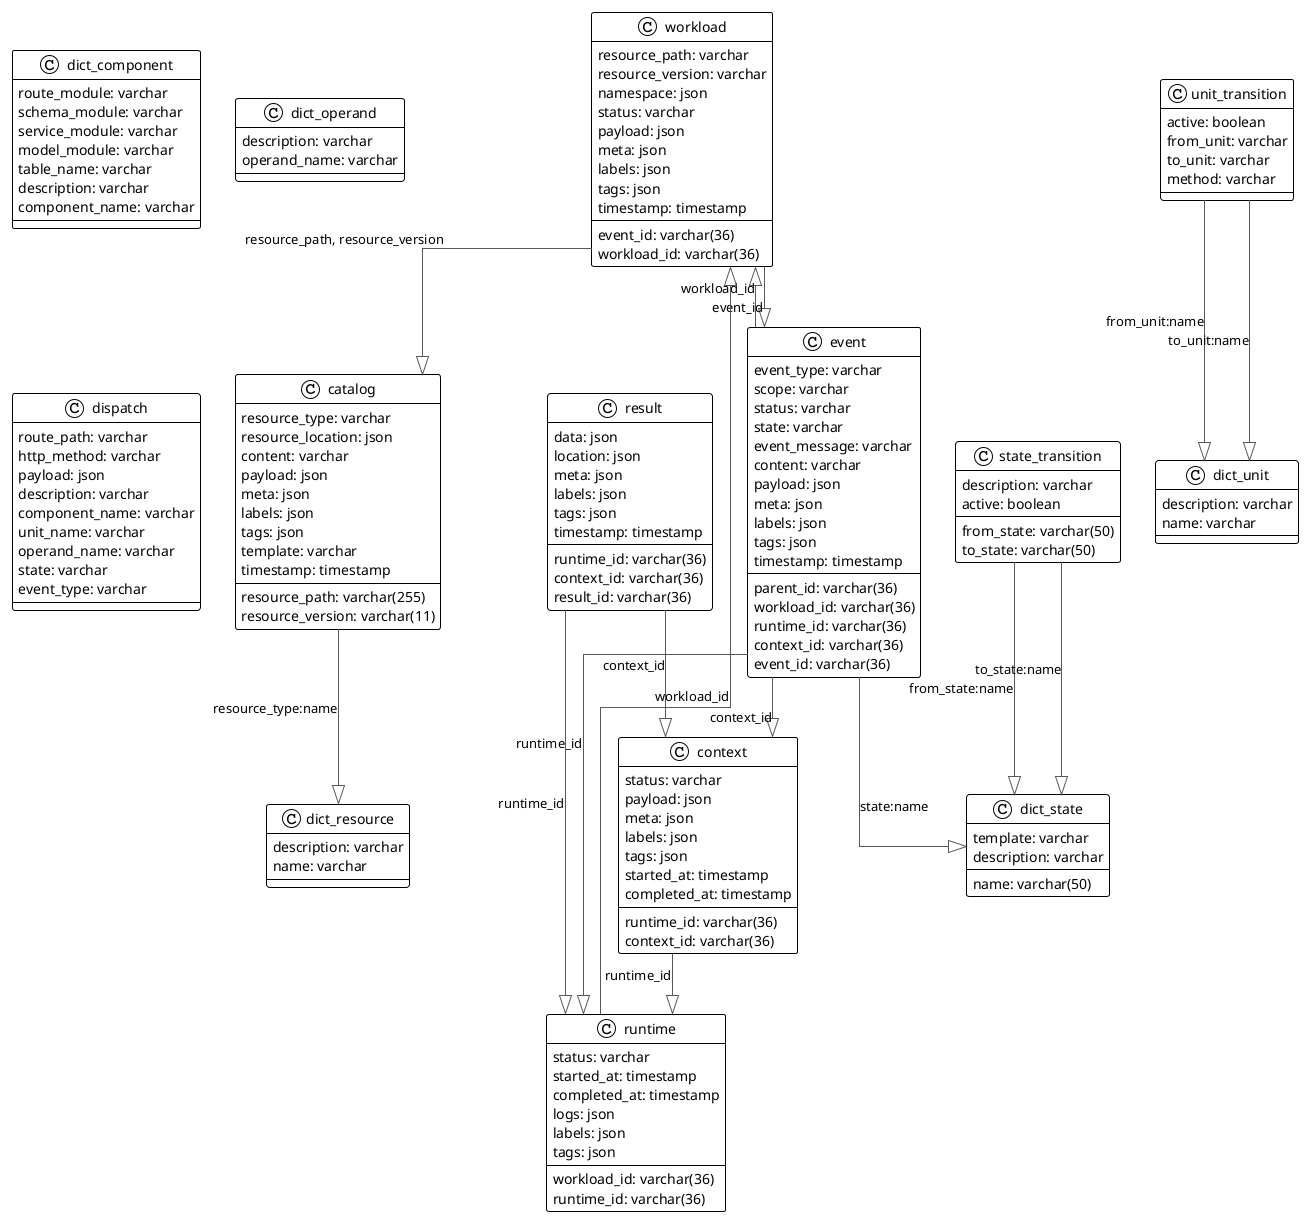 @startuml

!theme plain
top to bottom direction
skinparam linetype ortho

class catalog {
   resource_type: varchar
   resource_location: json
   content: varchar
   payload: json
   meta: json
   labels: json
   tags: json
   template: varchar
   timestamp: timestamp
   resource_path: varchar(255)
   resource_version: varchar(11)
}
class context {
   runtime_id: varchar(36)
   status: varchar
   payload: json
   meta: json
   labels: json
   tags: json
   started_at: timestamp
   completed_at: timestamp
   context_id: varchar(36)
}
class dict_component {
   route_module: varchar
   schema_module: varchar
   service_module: varchar
   model_module: varchar
   table_name: varchar
   description: varchar
   component_name: varchar
}
class dict_operand {
   description: varchar
   operand_name: varchar
}
class dict_resource {
   description: varchar
   name: varchar
}
class dict_state {
   template: varchar
   description: varchar
   name: varchar(50)
}
class dict_unit {
   description: varchar
   name: varchar
}
class dispatch {
   route_path: varchar
   http_method: varchar
   payload: json
   description: varchar
   component_name: varchar
   unit_name: varchar
   operand_name: varchar
   state: varchar
   event_type: varchar
}
class event {
   parent_id: varchar(36)
   workload_id: varchar(36)
   runtime_id: varchar(36)
   context_id: varchar(36)
   event_type: varchar
   scope: varchar
   status: varchar
   state: varchar
   event_message: varchar
   content: varchar
   payload: json
   meta: json
   labels: json
   tags: json
   timestamp: timestamp
   event_id: varchar(36)
}
class result {
   runtime_id: varchar(36)
   context_id: varchar(36)
   data: json
   location: json
   meta: json
   labels: json
   tags: json
   timestamp: timestamp
   result_id: varchar(36)
}
class runtime {
   workload_id: varchar(36)
   status: varchar
   started_at: timestamp
   completed_at: timestamp
   logs: json
   labels: json
   tags: json
   runtime_id: varchar(36)
}
class state_transition {
   description: varchar
   active: boolean
   from_state: varchar(50)
   to_state: varchar(50)
}
class unit_transition {
   active: boolean
   from_unit: varchar
   to_unit: varchar
   method: varchar
}
class workload {
   event_id: varchar(36)
   resource_path: varchar
   resource_version: varchar
   namespace: json
   status: varchar
   payload: json
   meta: json
   labels: json
   tags: json
   timestamp: timestamp
   workload_id: varchar(36)
}

catalog           -[#595959,plain]-^  dict_resource    : "resource_type:name"
context           -[#595959,plain]-^  runtime          : "runtime_id"
event             -[#595959,plain]-^  context          : "context_id"
event             -[#595959,plain]-^  dict_state       : "state:name"
event             -[#595959,plain]-^  runtime          : "runtime_id"
event             -[#595959,plain]-^  workload         : "workload_id"
result            -[#595959,plain]-^  context          : "context_id"
result            -[#595959,plain]-^  runtime          : "runtime_id"
runtime           -[#595959,plain]-^  workload         : "workload_id"
state_transition  -[#595959,plain]-^  dict_state       : "from_state:name"
state_transition  -[#595959,plain]-^  dict_state       : "to_state:name"
unit_transition   -[#595959,plain]-^  dict_unit        : "from_unit:name"
unit_transition   -[#595959,plain]-^  dict_unit        : "to_unit:name"
workload          -[#595959,plain]-^  catalog          : "resource_path, resource_version"
workload          -[#595959,plain]-^  event            : "event_id"
@enduml

